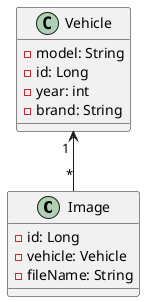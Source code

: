 @startuml
top to bottom direction
skinparam linetype ortho

class Image {
  - id: Long
  - vehicle: Vehicle
  - fileName: String
}
class Vehicle {
  - model: String
  - id: Long
  - year: int
  - brand: String
}

Vehicle  "1 " <-- "*" Image
@enduml
